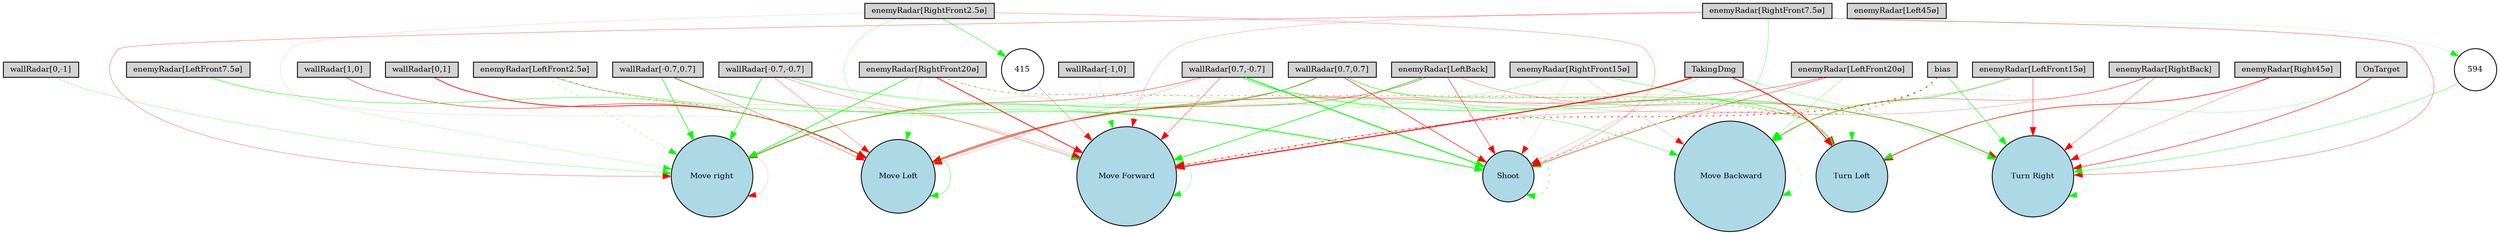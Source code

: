 digraph {
	node [fontsize=9 height=0.2 shape=circle width=0.2]
	"wallRadar[1,0]" [fillcolor=lightgray shape=box style=filled]
	"wallRadar[0,1]" [fillcolor=lightgray shape=box style=filled]
	"wallRadar[-1,0]" [fillcolor=lightgray shape=box style=filled]
	"wallRadar[0,-1]" [fillcolor=lightgray shape=box style=filled]
	"wallRadar[0.7,0.7]" [fillcolor=lightgray shape=box style=filled]
	"wallRadar[-0.7,0.7]" [fillcolor=lightgray shape=box style=filled]
	"wallRadar[-0.7,-0.7]" [fillcolor=lightgray shape=box style=filled]
	"wallRadar[0.7,-0.7]" [fillcolor=lightgray shape=box style=filled]
	"enemyRadar[RightBack]" [fillcolor=lightgray shape=box style=filled]
	"enemyRadar[LeftBack]" [fillcolor=lightgray shape=box style=filled]
	"enemyRadar[Right45ø]" [fillcolor=lightgray shape=box style=filled]
	"enemyRadar[Left45ø]" [fillcolor=lightgray shape=box style=filled]
	"enemyRadar[RightFront20ø]" [fillcolor=lightgray shape=box style=filled]
	"enemyRadar[LeftFront20ø]" [fillcolor=lightgray shape=box style=filled]
	"enemyRadar[RightFront15ø]" [fillcolor=lightgray shape=box style=filled]
	"enemyRadar[LeftFront15ø]" [fillcolor=lightgray shape=box style=filled]
	"enemyRadar[RightFront7.5ø]" [fillcolor=lightgray shape=box style=filled]
	"enemyRadar[LeftFront7.5ø]" [fillcolor=lightgray shape=box style=filled]
	"enemyRadar[RightFront2.5ø]" [fillcolor=lightgray shape=box style=filled]
	"enemyRadar[LeftFront2.5ø]" [fillcolor=lightgray shape=box style=filled]
	OnTarget [fillcolor=lightgray shape=box style=filled]
	TakingDmg [fillcolor=lightgray shape=box style=filled]
	bias [fillcolor=lightgray shape=box style=filled]
	Shoot [fillcolor=lightblue style=filled]
	"Move Forward" [fillcolor=lightblue style=filled]
	" Move Backward" [fillcolor=lightblue style=filled]
	"Move Left" [fillcolor=lightblue style=filled]
	"Move right" [fillcolor=lightblue style=filled]
	"Turn Left" [fillcolor=lightblue style=filled]
	"Turn Right" [fillcolor=lightblue style=filled]
	594 [fillcolor=white style=filled]
	415 [fillcolor=white style=filled]
	"enemyRadar[LeftFront20ø]" -> "Move Left" [color=red penwidth=0.40976544820454897 style=solid]
	"enemyRadar[LeftBack]" -> Shoot [color=red penwidth=0.5002598640779528 style=solid]
	"wallRadar[0.7,-0.7]" -> "Move Forward" [color=red penwidth=0.3886740259828104 style=solid]
	bias -> "Move Forward" [color=red penwidth=0.9221027727824493 style=dotted]
	Shoot -> Shoot [color=green penwidth=0.6643701653533054 style=dotted]
	"enemyRadar[RightFront15ø]" -> "Move Left" [color=green penwidth=0.22982822136968845 style=solid]
	"enemyRadar[LeftBack]" -> "Move Left" [color=red penwidth=0.41544375905293596 style=solid]
	"enemyRadar[LeftFront20ø]" -> Shoot [color=red penwidth=0.4514387459795298 style=solid]
	"Move Forward" -> "Move Forward" [color=green penwidth=0.22209564131362738 style=solid]
	"wallRadar[0.7,0.7]" -> "Move Left" [color=red penwidth=0.5194957416551153 style=solid]
	TakingDmg -> "Move right" [color=green penwidth=0.20748485313824533 style=solid]
	" Move Backward" -> " Move Backward" [color=green penwidth=0.2684875272917855 style=dotted]
	"enemyRadar[RightFront20ø]" -> "Move Left" [color=green penwidth=0.14787923922784507 style=solid]
	"wallRadar[0,-1]" -> "Move right" [color=green penwidth=0.2641852424783757 style=solid]
	"enemyRadar[RightFront2.5ø]" -> Shoot [color=red penwidth=0.24383742489441015 style=solid]
	"enemyRadar[LeftBack]" -> "Turn Right" [color=red penwidth=0.30198773493569436 style=solid]
	"wallRadar[-0.7,0.7]" -> "Move Left" [color=red penwidth=0.34934996807789265 style=solid]
	"enemyRadar[RightFront20ø]" -> " Move Backward" [color=green penwidth=0.18405464968558521 style=solid]
	"enemyRadar[RightBack]" -> " Move Backward" [color=red penwidth=0.34141156446361604 style=solid]
	"enemyRadar[LeftFront7.5ø]" -> "Move right" [color=green penwidth=0.18368198761439658 style=solid]
	"wallRadar[-1,0]" -> "Move Forward" [color=green penwidth=0.13885318730224308 style=solid]
	"enemyRadar[LeftFront15ø]" -> "Move Left" [color=red penwidth=0.166390129309886 style=solid]
	bias -> "Turn Right" [color=green penwidth=0.56080892434348 style=solid]
	"wallRadar[0.7,-0.7]" -> "Turn Right" [color=green penwidth=0.6033569379404845 style=solid]
	"wallRadar[0.7,-0.7]" -> "Move right" [color=red penwidth=0.44886312111340976 style=solid]
	"enemyRadar[RightFront7.5ø]" -> "Move right" [color=red penwidth=0.30472699346113596 style=solid]
	"enemyRadar[RightBack]" -> "Turn Left" [color=red penwidth=0.1802503442370776 style=dotted]
	"enemyRadar[LeftFront20ø]" -> "Turn Left" [color=green penwidth=0.12935606692479376 style=dotted]
	"wallRadar[0.7,0.7]" -> Shoot [color=red penwidth=0.6188604416279279 style=solid]
	"enemyRadar[RightFront20ø]" -> "Move Forward" [color=red penwidth=0.888353961240571 style=solid]
	"enemyRadar[RightFront7.5ø]" -> "Move Forward" [color=red penwidth=0.19100034866544496 style=solid]
	OnTarget -> "Turn Right" [color=red penwidth=0.6027542904296623 style=solid]
	"enemyRadar[RightFront15ø]" -> "Move Forward" [color=green penwidth=0.21406839827917523 style=dotted]
	"wallRadar[0.7,0.7]" -> "Turn Right" [color=green penwidth=0.40657302025429554 style=solid]
	"enemyRadar[LeftFront7.5ø]" -> "Move Left" [color=green penwidth=0.472899332097395 style=solid]
	"enemyRadar[LeftFront20ø]" -> " Move Backward" [color=green penwidth=0.31683703400313046 style=solid]
	bias -> " Move Backward" [color=green penwidth=0.12670978576930983 style=solid]
	"wallRadar[0.7,-0.7]" -> Shoot [color=green penwidth=1.1641864875156989 style=solid]
	"enemyRadar[Right45ø]" -> " Move Backward" [color=green penwidth=0.3177034853216856 style=dotted]
	"enemyRadar[LeftBack]" -> "Move Forward" [color=green penwidth=0.7855383279173319 style=solid]
	"wallRadar[-0.7,-0.7]" -> "Move Forward" [color=red penwidth=0.27770841576538285 style=solid]
	"enemyRadar[LeftFront2.5ø]" -> "Move Left" [color=red penwidth=0.4635171403960845 style=dotted]
	"enemyRadar[LeftFront2.5ø]" -> "Move right" [color=green penwidth=0.4279826548791561 style=dotted]
	"Turn Right" -> "Turn Right" [color=green penwidth=0.103272752159706 style=solid]
	"wallRadar[-0.7,0.7]" -> "Move right" [color=green penwidth=0.7033028118095981 style=solid]
	"wallRadar[0,1]" -> "Move Left" [color=red penwidth=0.8608102290850287 style=solid]
	"enemyRadar[RightFront2.5ø]" -> "Move Forward" [color=green penwidth=0.23377397970407868 style=solid]
	"enemyRadar[LeftFront15ø]" -> "Turn Right" [color=red penwidth=0.441959184085722 style=solid]
	"enemyRadar[LeftFront15ø]" -> " Move Backward" [color=green penwidth=0.5683106252437731 style=solid]
	TakingDmg -> Shoot [color=red penwidth=0.16291193871706702 style=solid]
	"enemyRadar[RightFront20ø]" -> "Turn Left" [color=red penwidth=0.45559913662334117 style=dotted]
	"wallRadar[-0.7,-0.7]" -> "Move right" [color=green penwidth=0.6677788945343188 style=solid]
	"enemyRadar[LeftFront2.5ø]" -> Shoot [color=green penwidth=0.4161371463630399 style=solid]
	"wallRadar[0.7,0.7]" -> "Turn Left" [color=green penwidth=0.4601944696740894 style=solid]
	"wallRadar[-0.7,0.7]" -> Shoot [color=green penwidth=0.5597799750431709 style=solid]
	TakingDmg -> "Turn Right" [color=green penwidth=0.2931401639512756 style=solid]
	"enemyRadar[RightFront7.5ø]" -> "Turn Right" [color=red penwidth=0.3485918111463603 style=solid]
	TakingDmg -> "Turn Left" [color=red penwidth=1.0408128779566317 style=solid]
	"wallRadar[-0.7,-0.7]" -> "Move Left" [color=red penwidth=0.29907605184382813 style=solid]
	"enemyRadar[RightFront7.5ø]" -> Shoot [color=green penwidth=0.32278968854823886 style=solid]
	"wallRadar[0.7,-0.7]" -> "Move Left" [color=red penwidth=0.17878233027595647 style=solid]
	"wallRadar[-0.7,-0.7]" -> Shoot [color=green penwidth=0.2641929717433301 style=solid]
	"Move Left" -> "Move Left" [color=green penwidth=0.40968414151657395 style=solid]
	"enemyRadar[Right45ø]" -> "Turn Right" [color=red penwidth=0.25148253566450485 style=solid]
	"Move right" -> "Move right" [color=red penwidth=0.1197813665518217 style=solid]
	"wallRadar[0.7,0.7]" -> "Move right" [color=green penwidth=0.575903642303276 style=solid]
	"enemyRadar[RightFront15ø]" -> " Move Backward" [color=red penwidth=0.15404295722785294 style=solid]
	"enemyRadar[RightFront15ø]" -> "Turn Left" [color=green penwidth=0.39166426403345467 style=solid]
	"enemyRadar[LeftFront2.5ø]" -> "Move Forward" [color=red penwidth=0.1326099275021329 style=solid]
	"enemyRadar[RightFront2.5ø]" -> "Move Left" [color=red penwidth=0.10288606490657543 style=solid]
	"enemyRadar[RightBack]" -> "Move Forward" [color=red penwidth=0.22152514767557052 style=solid]
	"enemyRadar[RightFront20ø]" -> "Move right" [color=green penwidth=0.7828617199846986 style=solid]
	OnTarget -> "Turn Left" [color=green penwidth=0.2270329332732578 style=solid]
	"wallRadar[1,0]" -> "Move Left" [color=red penwidth=0.5158060539976879 style=solid]
	TakingDmg -> "Move Forward" [color=red penwidth=1.1762546058841996 style=solid]
	"enemyRadar[Right45ø]" -> "Turn Left" [color=red penwidth=0.6971629480160656 style=solid]
	"wallRadar[-0.7,-0.7]" -> " Move Backward" [color=green penwidth=0.2733183571952658 style=solid]
	"wallRadar[0.7,-0.7]" -> "Turn Left" [color=red penwidth=0.1343872347911189 style=solid]
	"enemyRadar[RightFront15ø]" -> Shoot [color=red penwidth=0.1031959707725643 style=solid]
	bias -> Shoot [color=red penwidth=0.5553596574173325 style=dotted]
	"wallRadar[-0.7,0.7]" -> "Move Forward" [color=red penwidth=0.10894775947494668 style=solid]
	"enemyRadar[RightBack]" -> "Turn Right" [color=red penwidth=0.3327465463935021 style=solid]
	"enemyRadar[RightFront2.5ø]" -> 415 [color=green penwidth=0.4951191371604039 style=solid]
	415 -> "Move Forward" [color=red penwidth=0.2567594479703903 style=solid]
	"enemyRadar[RightFront7.5ø]" -> 594 [color=green penwidth=0.13950854675246488 style=solid]
	594 -> "Turn Right" [color=green penwidth=0.40504827047134295 style=solid]
}

